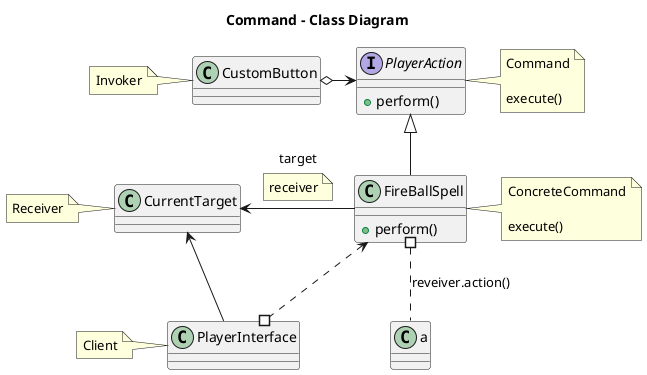@startuml

title Command - Class Diagram

class CustomButton
note left of CustomButton
    Invoker
end note


interface PlayerAction {
  + perform()
}
note right of PlayerAction
    Command
    
    execute()
end note


class FireBallSpell {
  + perform()
}
note right of FireBallSpell
    ConcreteCommand
    
    execute()
end note


class CurrentTarget
note left of CurrentTarget
    Receiver
end note


class PlayerInterface
note left of PlayerInterface
    Client
end note


CustomButton o-> PlayerAction
PlayerAction <|-down- FireBallSpell
CurrentTarget <- FireBallSpell : target
note bottom on link: receiver  
PlayerInterface -up-> CurrentTarget 
PlayerInterface #.up.> FireBallSpell
FireBallSpell #.down.  a:reveiver.action()


@enduml